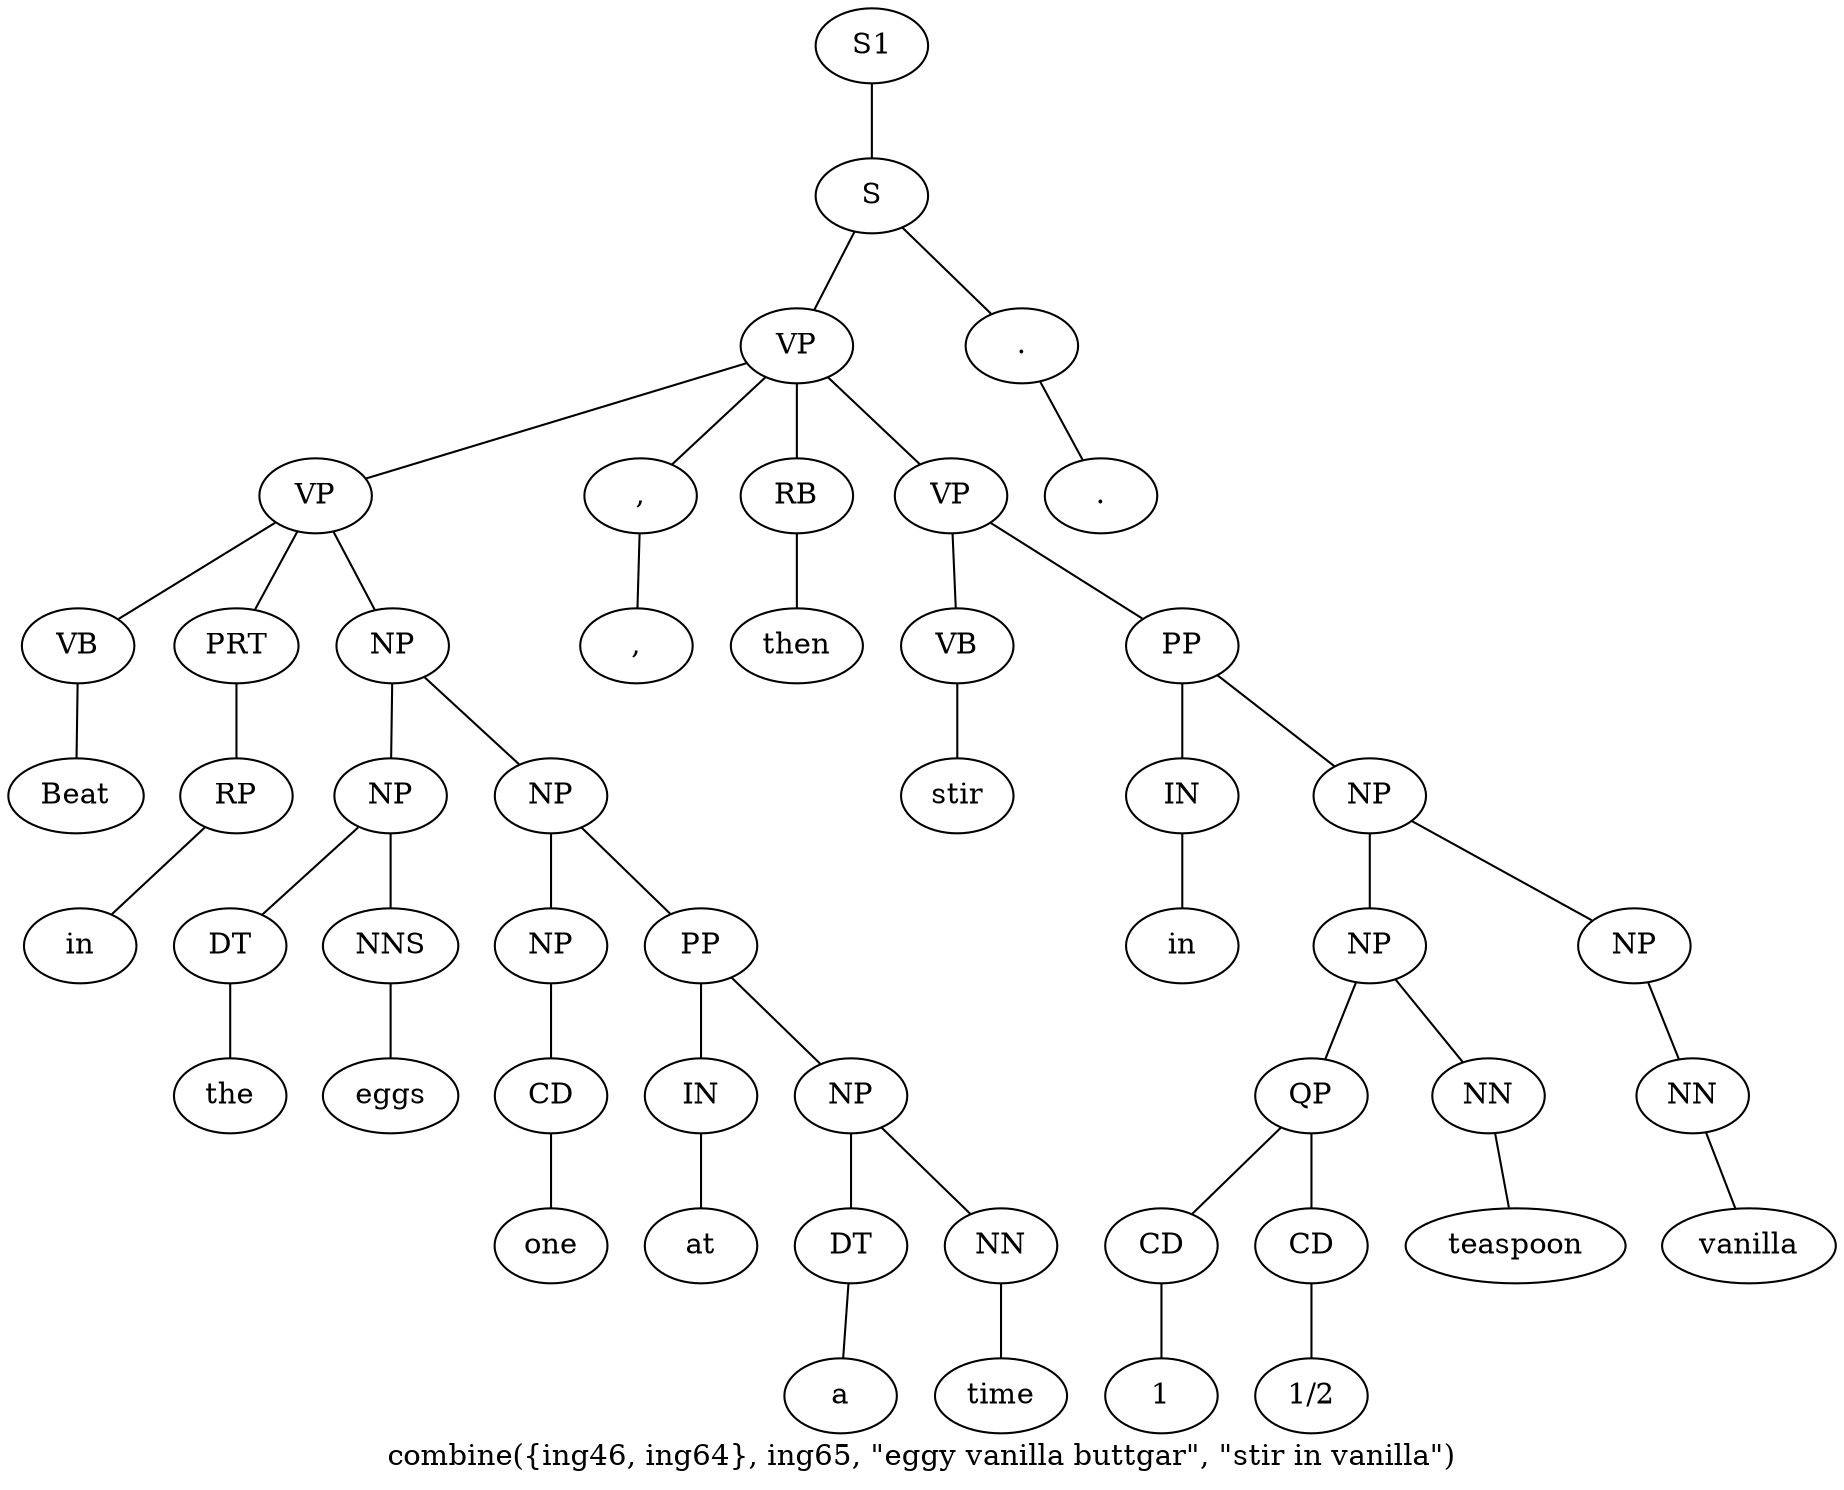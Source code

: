 graph SyntaxGraph {
	label = "combine({ing46, ing64}, ing65, \"eggy vanilla buttgar\", \"stir in vanilla\")";
	Node0 [label="S1"];
	Node1 [label="S"];
	Node2 [label="VP"];
	Node3 [label="VP"];
	Node4 [label="VB"];
	Node5 [label="Beat"];
	Node6 [label="PRT"];
	Node7 [label="RP"];
	Node8 [label="in"];
	Node9 [label="NP"];
	Node10 [label="NP"];
	Node11 [label="DT"];
	Node12 [label="the"];
	Node13 [label="NNS"];
	Node14 [label="eggs"];
	Node15 [label="NP"];
	Node16 [label="NP"];
	Node17 [label="CD"];
	Node18 [label="one"];
	Node19 [label="PP"];
	Node20 [label="IN"];
	Node21 [label="at"];
	Node22 [label="NP"];
	Node23 [label="DT"];
	Node24 [label="a"];
	Node25 [label="NN"];
	Node26 [label="time"];
	Node27 [label=","];
	Node28 [label=","];
	Node29 [label="RB"];
	Node30 [label="then"];
	Node31 [label="VP"];
	Node32 [label="VB"];
	Node33 [label="stir"];
	Node34 [label="PP"];
	Node35 [label="IN"];
	Node36 [label="in"];
	Node37 [label="NP"];
	Node38 [label="NP"];
	Node39 [label="QP"];
	Node40 [label="CD"];
	Node41 [label="1"];
	Node42 [label="CD"];
	Node43 [label="1/2"];
	Node44 [label="NN"];
	Node45 [label="teaspoon"];
	Node46 [label="NP"];
	Node47 [label="NN"];
	Node48 [label="vanilla"];
	Node49 [label="."];
	Node50 [label="."];

	Node0 -- Node1;
	Node1 -- Node2;
	Node1 -- Node49;
	Node2 -- Node3;
	Node2 -- Node27;
	Node2 -- Node29;
	Node2 -- Node31;
	Node3 -- Node4;
	Node3 -- Node6;
	Node3 -- Node9;
	Node4 -- Node5;
	Node6 -- Node7;
	Node7 -- Node8;
	Node9 -- Node10;
	Node9 -- Node15;
	Node10 -- Node11;
	Node10 -- Node13;
	Node11 -- Node12;
	Node13 -- Node14;
	Node15 -- Node16;
	Node15 -- Node19;
	Node16 -- Node17;
	Node17 -- Node18;
	Node19 -- Node20;
	Node19 -- Node22;
	Node20 -- Node21;
	Node22 -- Node23;
	Node22 -- Node25;
	Node23 -- Node24;
	Node25 -- Node26;
	Node27 -- Node28;
	Node29 -- Node30;
	Node31 -- Node32;
	Node31 -- Node34;
	Node32 -- Node33;
	Node34 -- Node35;
	Node34 -- Node37;
	Node35 -- Node36;
	Node37 -- Node38;
	Node37 -- Node46;
	Node38 -- Node39;
	Node38 -- Node44;
	Node39 -- Node40;
	Node39 -- Node42;
	Node40 -- Node41;
	Node42 -- Node43;
	Node44 -- Node45;
	Node46 -- Node47;
	Node47 -- Node48;
	Node49 -- Node50;
}
